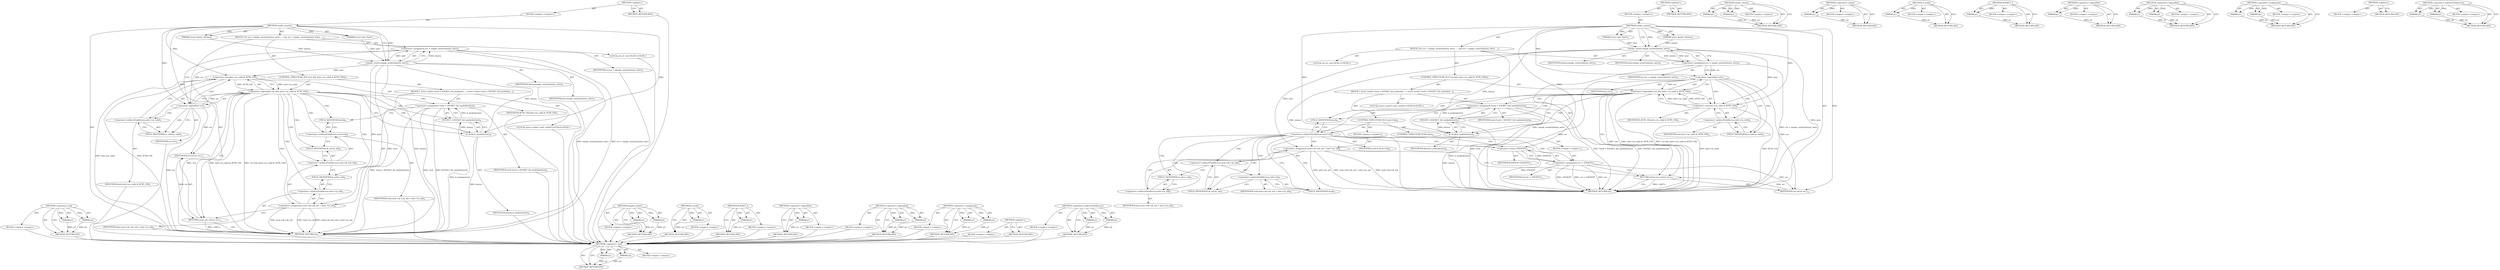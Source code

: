digraph "&lt;operator&gt;.indirectFieldAccess" {
vulnerable_87 [label=<(METHOD,&lt;operator&gt;.and)>];
vulnerable_88 [label=<(PARAM,p1)>];
vulnerable_89 [label=<(PARAM,p2)>];
vulnerable_90 [label=<(BLOCK,&lt;empty&gt;,&lt;empty&gt;)>];
vulnerable_91 [label=<(METHOD_RETURN,ANY)>];
vulnerable_6 [label=<(METHOD,&lt;global&gt;)<SUB>1</SUB>>];
vulnerable_7 [label=<(BLOCK,&lt;empty&gt;,&lt;empty&gt;)<SUB>1</SUB>>];
vulnerable_8 [label=<(METHOD,sockfs_setattr)<SUB>1</SUB>>];
vulnerable_9 [label=<(PARAM,struct dentry *dentry)<SUB>1</SUB>>];
vulnerable_10 [label=<(PARAM,struct iattr *iattr)<SUB>1</SUB>>];
vulnerable_11 [label=<(BLOCK,{
	int err = simple_setattr(dentry, iattr);

 	...,{
	int err = simple_setattr(dentry, iattr);

 	...)<SUB>2</SUB>>];
vulnerable_12 [label="<(LOCAL,int err: int)<SUB>3</SUB>>"];
vulnerable_13 [label=<(&lt;operator&gt;.assignment,err = simple_setattr(dentry, iattr))<SUB>3</SUB>>];
vulnerable_14 [label=<(IDENTIFIER,err,err = simple_setattr(dentry, iattr))<SUB>3</SUB>>];
vulnerable_15 [label=<(simple_setattr,simple_setattr(dentry, iattr))<SUB>3</SUB>>];
vulnerable_16 [label=<(IDENTIFIER,dentry,simple_setattr(dentry, iattr))<SUB>3</SUB>>];
vulnerable_17 [label=<(IDENTIFIER,iattr,simple_setattr(dentry, iattr))<SUB>3</SUB>>];
vulnerable_18 [label=<(CONTROL_STRUCTURE,IF,if (!err &amp;&amp; (iattr-&gt;ia_valid &amp; ATTR_UID)))<SUB>5</SUB>>];
vulnerable_19 [label=<(&lt;operator&gt;.logicalAnd,!err &amp;&amp; (iattr-&gt;ia_valid &amp; ATTR_UID))<SUB>5</SUB>>];
vulnerable_20 [label=<(&lt;operator&gt;.logicalNot,!err)<SUB>5</SUB>>];
vulnerable_21 [label=<(IDENTIFIER,err,!err)<SUB>5</SUB>>];
vulnerable_22 [label=<(&lt;operator&gt;.and,iattr-&gt;ia_valid &amp; ATTR_UID)<SUB>5</SUB>>];
vulnerable_23 [label=<(&lt;operator&gt;.indirectFieldAccess,iattr-&gt;ia_valid)<SUB>5</SUB>>];
vulnerable_24 [label=<(IDENTIFIER,iattr,iattr-&gt;ia_valid &amp; ATTR_UID)<SUB>5</SUB>>];
vulnerable_25 [label=<(FIELD_IDENTIFIER,ia_valid,ia_valid)<SUB>5</SUB>>];
vulnerable_26 [label=<(IDENTIFIER,ATTR_UID,iattr-&gt;ia_valid &amp; ATTR_UID)<SUB>5</SUB>>];
vulnerable_27 [label=<(BLOCK,{
 		struct socket *sock = SOCKET_I(d_inode(den...,{
 		struct socket *sock = SOCKET_I(d_inode(den...)<SUB>5</SUB>>];
vulnerable_28 [label="<(LOCAL,struct socket* sock: socket*)<SUB>6</SUB>>"];
vulnerable_29 [label=<(&lt;operator&gt;.assignment,*sock = SOCKET_I(d_inode(dentry)))<SUB>6</SUB>>];
vulnerable_30 [label=<(IDENTIFIER,sock,*sock = SOCKET_I(d_inode(dentry)))<SUB>6</SUB>>];
vulnerable_31 [label=<(SOCKET_I,SOCKET_I(d_inode(dentry)))<SUB>6</SUB>>];
vulnerable_32 [label=<(d_inode,d_inode(dentry))<SUB>6</SUB>>];
vulnerable_33 [label=<(IDENTIFIER,dentry,d_inode(dentry))<SUB>6</SUB>>];
vulnerable_34 [label=<(&lt;operator&gt;.assignment,sock-&gt;sk-&gt;sk_uid = iattr-&gt;ia_uid)<SUB>8</SUB>>];
vulnerable_35 [label=<(&lt;operator&gt;.indirectFieldAccess,sock-&gt;sk-&gt;sk_uid)<SUB>8</SUB>>];
vulnerable_36 [label=<(&lt;operator&gt;.indirectFieldAccess,sock-&gt;sk)<SUB>8</SUB>>];
vulnerable_37 [label=<(IDENTIFIER,sock,sock-&gt;sk-&gt;sk_uid = iattr-&gt;ia_uid)<SUB>8</SUB>>];
vulnerable_38 [label=<(FIELD_IDENTIFIER,sk,sk)<SUB>8</SUB>>];
vulnerable_39 [label=<(FIELD_IDENTIFIER,sk_uid,sk_uid)<SUB>8</SUB>>];
vulnerable_40 [label=<(&lt;operator&gt;.indirectFieldAccess,iattr-&gt;ia_uid)<SUB>8</SUB>>];
vulnerable_41 [label=<(IDENTIFIER,iattr,sock-&gt;sk-&gt;sk_uid = iattr-&gt;ia_uid)<SUB>8</SUB>>];
vulnerable_42 [label=<(FIELD_IDENTIFIER,ia_uid,ia_uid)<SUB>8</SUB>>];
vulnerable_43 [label=<(RETURN,return err;,return err;)<SUB>11</SUB>>];
vulnerable_44 [label=<(IDENTIFIER,err,return err;)<SUB>11</SUB>>];
vulnerable_45 [label=<(METHOD_RETURN,int)<SUB>1</SUB>>];
vulnerable_47 [label=<(METHOD_RETURN,ANY)<SUB>1</SUB>>];
vulnerable_73 [label=<(METHOD,simple_setattr)>];
vulnerable_74 [label=<(PARAM,p1)>];
vulnerable_75 [label=<(PARAM,p2)>];
vulnerable_76 [label=<(BLOCK,&lt;empty&gt;,&lt;empty&gt;)>];
vulnerable_77 [label=<(METHOD_RETURN,ANY)>];
vulnerable_101 [label=<(METHOD,d_inode)>];
vulnerable_102 [label=<(PARAM,p1)>];
vulnerable_103 [label=<(BLOCK,&lt;empty&gt;,&lt;empty&gt;)>];
vulnerable_104 [label=<(METHOD_RETURN,ANY)>];
vulnerable_97 [label=<(METHOD,SOCKET_I)>];
vulnerable_98 [label=<(PARAM,p1)>];
vulnerable_99 [label=<(BLOCK,&lt;empty&gt;,&lt;empty&gt;)>];
vulnerable_100 [label=<(METHOD_RETURN,ANY)>];
vulnerable_83 [label=<(METHOD,&lt;operator&gt;.logicalNot)>];
vulnerable_84 [label=<(PARAM,p1)>];
vulnerable_85 [label=<(BLOCK,&lt;empty&gt;,&lt;empty&gt;)>];
vulnerable_86 [label=<(METHOD_RETURN,ANY)>];
vulnerable_78 [label=<(METHOD,&lt;operator&gt;.logicalAnd)>];
vulnerable_79 [label=<(PARAM,p1)>];
vulnerable_80 [label=<(PARAM,p2)>];
vulnerable_81 [label=<(BLOCK,&lt;empty&gt;,&lt;empty&gt;)>];
vulnerable_82 [label=<(METHOD_RETURN,ANY)>];
vulnerable_68 [label=<(METHOD,&lt;operator&gt;.assignment)>];
vulnerable_69 [label=<(PARAM,p1)>];
vulnerable_70 [label=<(PARAM,p2)>];
vulnerable_71 [label=<(BLOCK,&lt;empty&gt;,&lt;empty&gt;)>];
vulnerable_72 [label=<(METHOD_RETURN,ANY)>];
vulnerable_62 [label=<(METHOD,&lt;global&gt;)<SUB>1</SUB>>];
vulnerable_63 [label=<(BLOCK,&lt;empty&gt;,&lt;empty&gt;)>];
vulnerable_64 [label=<(METHOD_RETURN,ANY)>];
vulnerable_92 [label=<(METHOD,&lt;operator&gt;.indirectFieldAccess)>];
vulnerable_93 [label=<(PARAM,p1)>];
vulnerable_94 [label=<(PARAM,p2)>];
vulnerable_95 [label=<(BLOCK,&lt;empty&gt;,&lt;empty&gt;)>];
vulnerable_96 [label=<(METHOD_RETURN,ANY)>];
fixed_98 [label=<(METHOD,&lt;operator&gt;.and)>];
fixed_99 [label=<(PARAM,p1)>];
fixed_100 [label=<(PARAM,p2)>];
fixed_101 [label=<(BLOCK,&lt;empty&gt;,&lt;empty&gt;)>];
fixed_102 [label=<(METHOD_RETURN,ANY)>];
fixed_6 [label=<(METHOD,&lt;global&gt;)<SUB>1</SUB>>];
fixed_7 [label=<(BLOCK,&lt;empty&gt;,&lt;empty&gt;)<SUB>1</SUB>>];
fixed_8 [label=<(METHOD,sockfs_setattr)<SUB>1</SUB>>];
fixed_9 [label=<(PARAM,struct dentry *dentry)<SUB>1</SUB>>];
fixed_10 [label=<(PARAM,struct iattr *iattr)<SUB>1</SUB>>];
fixed_11 [label=<(BLOCK,{
	int err = simple_setattr(dentry, iattr);

 	...,{
	int err = simple_setattr(dentry, iattr);

 	...)<SUB>2</SUB>>];
fixed_12 [label="<(LOCAL,int err: int)<SUB>3</SUB>>"];
fixed_13 [label=<(&lt;operator&gt;.assignment,err = simple_setattr(dentry, iattr))<SUB>3</SUB>>];
fixed_14 [label=<(IDENTIFIER,err,err = simple_setattr(dentry, iattr))<SUB>3</SUB>>];
fixed_15 [label=<(simple_setattr,simple_setattr(dentry, iattr))<SUB>3</SUB>>];
fixed_16 [label=<(IDENTIFIER,dentry,simple_setattr(dentry, iattr))<SUB>3</SUB>>];
fixed_17 [label=<(IDENTIFIER,iattr,simple_setattr(dentry, iattr))<SUB>3</SUB>>];
fixed_18 [label=<(CONTROL_STRUCTURE,IF,if (!err &amp;&amp; (iattr-&gt;ia_valid &amp; ATTR_UID)))<SUB>5</SUB>>];
fixed_19 [label=<(&lt;operator&gt;.logicalAnd,!err &amp;&amp; (iattr-&gt;ia_valid &amp; ATTR_UID))<SUB>5</SUB>>];
fixed_20 [label=<(&lt;operator&gt;.logicalNot,!err)<SUB>5</SUB>>];
fixed_21 [label=<(IDENTIFIER,err,!err)<SUB>5</SUB>>];
fixed_22 [label=<(&lt;operator&gt;.and,iattr-&gt;ia_valid &amp; ATTR_UID)<SUB>5</SUB>>];
fixed_23 [label=<(&lt;operator&gt;.indirectFieldAccess,iattr-&gt;ia_valid)<SUB>5</SUB>>];
fixed_24 [label=<(IDENTIFIER,iattr,iattr-&gt;ia_valid &amp; ATTR_UID)<SUB>5</SUB>>];
fixed_25 [label=<(FIELD_IDENTIFIER,ia_valid,ia_valid)<SUB>5</SUB>>];
fixed_26 [label=<(IDENTIFIER,ATTR_UID,iattr-&gt;ia_valid &amp; ATTR_UID)<SUB>5</SUB>>];
fixed_27 [label=<(BLOCK,{
 		struct socket *sock = SOCKET_I(d_inode(den...,{
 		struct socket *sock = SOCKET_I(d_inode(den...)<SUB>5</SUB>>];
fixed_28 [label="<(LOCAL,struct socket* sock: socket*)<SUB>6</SUB>>"];
fixed_29 [label=<(&lt;operator&gt;.assignment,*sock = SOCKET_I(d_inode(dentry)))<SUB>6</SUB>>];
fixed_30 [label=<(IDENTIFIER,sock,*sock = SOCKET_I(d_inode(dentry)))<SUB>6</SUB>>];
fixed_31 [label=<(SOCKET_I,SOCKET_I(d_inode(dentry)))<SUB>6</SUB>>];
fixed_32 [label=<(d_inode,d_inode(dentry))<SUB>6</SUB>>];
fixed_33 [label=<(IDENTIFIER,dentry,d_inode(dentry))<SUB>6</SUB>>];
fixed_34 [label=<(CONTROL_STRUCTURE,IF,if (sock-&gt;sk))<SUB>8</SUB>>];
fixed_35 [label=<(&lt;operator&gt;.indirectFieldAccess,sock-&gt;sk)<SUB>8</SUB>>];
fixed_36 [label=<(IDENTIFIER,sock,if (sock-&gt;sk))<SUB>8</SUB>>];
fixed_37 [label=<(FIELD_IDENTIFIER,sk,sk)<SUB>8</SUB>>];
fixed_38 [label=<(BLOCK,&lt;empty&gt;,&lt;empty&gt;)<SUB>9</SUB>>];
fixed_39 [label=<(&lt;operator&gt;.assignment,sock-&gt;sk-&gt;sk_uid = iattr-&gt;ia_uid)<SUB>9</SUB>>];
fixed_40 [label=<(&lt;operator&gt;.indirectFieldAccess,sock-&gt;sk-&gt;sk_uid)<SUB>9</SUB>>];
fixed_41 [label=<(&lt;operator&gt;.indirectFieldAccess,sock-&gt;sk)<SUB>9</SUB>>];
fixed_42 [label=<(IDENTIFIER,sock,sock-&gt;sk-&gt;sk_uid = iattr-&gt;ia_uid)<SUB>9</SUB>>];
fixed_43 [label=<(FIELD_IDENTIFIER,sk,sk)<SUB>9</SUB>>];
fixed_44 [label=<(FIELD_IDENTIFIER,sk_uid,sk_uid)<SUB>9</SUB>>];
fixed_45 [label=<(&lt;operator&gt;.indirectFieldAccess,iattr-&gt;ia_uid)<SUB>9</SUB>>];
fixed_46 [label=<(IDENTIFIER,iattr,sock-&gt;sk-&gt;sk_uid = iattr-&gt;ia_uid)<SUB>9</SUB>>];
fixed_47 [label=<(FIELD_IDENTIFIER,ia_uid,ia_uid)<SUB>9</SUB>>];
fixed_48 [label=<(CONTROL_STRUCTURE,ELSE,else)<SUB>11</SUB>>];
fixed_49 [label=<(BLOCK,&lt;empty&gt;,&lt;empty&gt;)<SUB>11</SUB>>];
fixed_50 [label=<(&lt;operator&gt;.assignment,err = -ENOENT)<SUB>11</SUB>>];
fixed_51 [label=<(IDENTIFIER,err,err = -ENOENT)<SUB>11</SUB>>];
fixed_52 [label=<(&lt;operator&gt;.minus,-ENOENT)<SUB>11</SUB>>];
fixed_53 [label=<(IDENTIFIER,ENOENT,-ENOENT)<SUB>11</SUB>>];
fixed_54 [label=<(RETURN,return err;,return err;)<SUB>14</SUB>>];
fixed_55 [label=<(IDENTIFIER,err,return err;)<SUB>14</SUB>>];
fixed_56 [label=<(METHOD_RETURN,int)<SUB>1</SUB>>];
fixed_58 [label=<(METHOD_RETURN,ANY)<SUB>1</SUB>>];
fixed_84 [label=<(METHOD,simple_setattr)>];
fixed_85 [label=<(PARAM,p1)>];
fixed_86 [label=<(PARAM,p2)>];
fixed_87 [label=<(BLOCK,&lt;empty&gt;,&lt;empty&gt;)>];
fixed_88 [label=<(METHOD_RETURN,ANY)>];
fixed_116 [label=<(METHOD,&lt;operator&gt;.minus)>];
fixed_117 [label=<(PARAM,p1)>];
fixed_118 [label=<(BLOCK,&lt;empty&gt;,&lt;empty&gt;)>];
fixed_119 [label=<(METHOD_RETURN,ANY)>];
fixed_112 [label=<(METHOD,d_inode)>];
fixed_113 [label=<(PARAM,p1)>];
fixed_114 [label=<(BLOCK,&lt;empty&gt;,&lt;empty&gt;)>];
fixed_115 [label=<(METHOD_RETURN,ANY)>];
fixed_108 [label=<(METHOD,SOCKET_I)>];
fixed_109 [label=<(PARAM,p1)>];
fixed_110 [label=<(BLOCK,&lt;empty&gt;,&lt;empty&gt;)>];
fixed_111 [label=<(METHOD_RETURN,ANY)>];
fixed_94 [label=<(METHOD,&lt;operator&gt;.logicalNot)>];
fixed_95 [label=<(PARAM,p1)>];
fixed_96 [label=<(BLOCK,&lt;empty&gt;,&lt;empty&gt;)>];
fixed_97 [label=<(METHOD_RETURN,ANY)>];
fixed_89 [label=<(METHOD,&lt;operator&gt;.logicalAnd)>];
fixed_90 [label=<(PARAM,p1)>];
fixed_91 [label=<(PARAM,p2)>];
fixed_92 [label=<(BLOCK,&lt;empty&gt;,&lt;empty&gt;)>];
fixed_93 [label=<(METHOD_RETURN,ANY)>];
fixed_79 [label=<(METHOD,&lt;operator&gt;.assignment)>];
fixed_80 [label=<(PARAM,p1)>];
fixed_81 [label=<(PARAM,p2)>];
fixed_82 [label=<(BLOCK,&lt;empty&gt;,&lt;empty&gt;)>];
fixed_83 [label=<(METHOD_RETURN,ANY)>];
fixed_73 [label=<(METHOD,&lt;global&gt;)<SUB>1</SUB>>];
fixed_74 [label=<(BLOCK,&lt;empty&gt;,&lt;empty&gt;)>];
fixed_75 [label=<(METHOD_RETURN,ANY)>];
fixed_103 [label=<(METHOD,&lt;operator&gt;.indirectFieldAccess)>];
fixed_104 [label=<(PARAM,p1)>];
fixed_105 [label=<(PARAM,p2)>];
fixed_106 [label=<(BLOCK,&lt;empty&gt;,&lt;empty&gt;)>];
fixed_107 [label=<(METHOD_RETURN,ANY)>];
vulnerable_87 -> vulnerable_88  [key=0, label="AST: "];
vulnerable_87 -> vulnerable_88  [key=1, label="DDG: "];
vulnerable_87 -> vulnerable_90  [key=0, label="AST: "];
vulnerable_87 -> vulnerable_89  [key=0, label="AST: "];
vulnerable_87 -> vulnerable_89  [key=1, label="DDG: "];
vulnerable_87 -> vulnerable_91  [key=0, label="AST: "];
vulnerable_87 -> vulnerable_91  [key=1, label="CFG: "];
vulnerable_88 -> vulnerable_91  [key=0, label="DDG: p1"];
vulnerable_89 -> vulnerable_91  [key=0, label="DDG: p2"];
vulnerable_90 -> fixed_98  [key=0];
vulnerable_91 -> fixed_98  [key=0];
vulnerable_6 -> vulnerable_7  [key=0, label="AST: "];
vulnerable_6 -> vulnerable_47  [key=0, label="AST: "];
vulnerable_6 -> vulnerable_47  [key=1, label="CFG: "];
vulnerable_7 -> vulnerable_8  [key=0, label="AST: "];
vulnerable_8 -> vulnerable_9  [key=0, label="AST: "];
vulnerable_8 -> vulnerable_9  [key=1, label="DDG: "];
vulnerable_8 -> vulnerable_10  [key=0, label="AST: "];
vulnerable_8 -> vulnerable_10  [key=1, label="DDG: "];
vulnerable_8 -> vulnerable_11  [key=0, label="AST: "];
vulnerable_8 -> vulnerable_45  [key=0, label="AST: "];
vulnerable_8 -> vulnerable_15  [key=0, label="CFG: "];
vulnerable_8 -> vulnerable_15  [key=1, label="DDG: "];
vulnerable_8 -> vulnerable_44  [key=0, label="DDG: "];
vulnerable_8 -> vulnerable_20  [key=0, label="DDG: "];
vulnerable_8 -> vulnerable_22  [key=0, label="DDG: "];
vulnerable_8 -> vulnerable_32  [key=0, label="DDG: "];
vulnerable_9 -> vulnerable_15  [key=0, label="DDG: dentry"];
vulnerable_10 -> vulnerable_15  [key=0, label="DDG: iattr"];
vulnerable_11 -> vulnerable_12  [key=0, label="AST: "];
vulnerable_11 -> vulnerable_13  [key=0, label="AST: "];
vulnerable_11 -> vulnerable_18  [key=0, label="AST: "];
vulnerable_11 -> vulnerable_43  [key=0, label="AST: "];
vulnerable_12 -> fixed_98  [key=0];
vulnerable_13 -> vulnerable_14  [key=0, label="AST: "];
vulnerable_13 -> vulnerable_15  [key=0, label="AST: "];
vulnerable_13 -> vulnerable_20  [key=0, label="CFG: "];
vulnerable_13 -> vulnerable_20  [key=1, label="DDG: err"];
vulnerable_13 -> vulnerable_45  [key=0, label="DDG: simple_setattr(dentry, iattr)"];
vulnerable_13 -> vulnerable_45  [key=1, label="DDG: err = simple_setattr(dentry, iattr)"];
vulnerable_14 -> fixed_98  [key=0];
vulnerable_15 -> vulnerable_16  [key=0, label="AST: "];
vulnerable_15 -> vulnerable_17  [key=0, label="AST: "];
vulnerable_15 -> vulnerable_13  [key=0, label="CFG: "];
vulnerable_15 -> vulnerable_13  [key=1, label="DDG: dentry"];
vulnerable_15 -> vulnerable_13  [key=2, label="DDG: iattr"];
vulnerable_15 -> vulnerable_45  [key=0, label="DDG: dentry"];
vulnerable_15 -> vulnerable_45  [key=1, label="DDG: iattr"];
vulnerable_15 -> vulnerable_34  [key=0, label="DDG: iattr"];
vulnerable_15 -> vulnerable_22  [key=0, label="DDG: iattr"];
vulnerable_15 -> vulnerable_32  [key=0, label="DDG: dentry"];
vulnerable_16 -> fixed_98  [key=0];
vulnerable_17 -> fixed_98  [key=0];
vulnerable_18 -> vulnerable_19  [key=0, label="AST: "];
vulnerable_18 -> vulnerable_27  [key=0, label="AST: "];
vulnerable_19 -> vulnerable_20  [key=0, label="AST: "];
vulnerable_19 -> vulnerable_22  [key=0, label="AST: "];
vulnerable_19 -> vulnerable_32  [key=0, label="CFG: "];
vulnerable_19 -> vulnerable_32  [key=1, label="CDG: "];
vulnerable_19 -> vulnerable_43  [key=0, label="CFG: "];
vulnerable_19 -> vulnerable_45  [key=0, label="DDG: !err"];
vulnerable_19 -> vulnerable_45  [key=1, label="DDG: iattr-&gt;ia_valid &amp; ATTR_UID"];
vulnerable_19 -> vulnerable_45  [key=2, label="DDG: !err &amp;&amp; (iattr-&gt;ia_valid &amp; ATTR_UID)"];
vulnerable_19 -> vulnerable_40  [key=0, label="CDG: "];
vulnerable_19 -> vulnerable_29  [key=0, label="CDG: "];
vulnerable_19 -> vulnerable_34  [key=0, label="CDG: "];
vulnerable_19 -> vulnerable_42  [key=0, label="CDG: "];
vulnerable_19 -> vulnerable_36  [key=0, label="CDG: "];
vulnerable_19 -> vulnerable_35  [key=0, label="CDG: "];
vulnerable_19 -> vulnerable_38  [key=0, label="CDG: "];
vulnerable_19 -> vulnerable_39  [key=0, label="CDG: "];
vulnerable_19 -> vulnerable_31  [key=0, label="CDG: "];
vulnerable_20 -> vulnerable_21  [key=0, label="AST: "];
vulnerable_20 -> vulnerable_19  [key=0, label="CFG: "];
vulnerable_20 -> vulnerable_19  [key=1, label="DDG: err"];
vulnerable_20 -> vulnerable_25  [key=0, label="CFG: "];
vulnerable_20 -> vulnerable_25  [key=1, label="CDG: "];
vulnerable_20 -> vulnerable_45  [key=0, label="DDG: err"];
vulnerable_20 -> vulnerable_44  [key=0, label="DDG: err"];
vulnerable_20 -> vulnerable_23  [key=0, label="CDG: "];
vulnerable_20 -> vulnerable_22  [key=0, label="CDG: "];
vulnerable_21 -> fixed_98  [key=0];
vulnerable_22 -> vulnerable_23  [key=0, label="AST: "];
vulnerable_22 -> vulnerable_26  [key=0, label="AST: "];
vulnerable_22 -> vulnerable_19  [key=0, label="CFG: "];
vulnerable_22 -> vulnerable_19  [key=1, label="DDG: iattr-&gt;ia_valid"];
vulnerable_22 -> vulnerable_19  [key=2, label="DDG: ATTR_UID"];
vulnerable_22 -> vulnerable_45  [key=0, label="DDG: iattr-&gt;ia_valid"];
vulnerable_22 -> vulnerable_45  [key=1, label="DDG: ATTR_UID"];
vulnerable_23 -> vulnerable_24  [key=0, label="AST: "];
vulnerable_23 -> vulnerable_25  [key=0, label="AST: "];
vulnerable_23 -> vulnerable_22  [key=0, label="CFG: "];
vulnerable_24 -> fixed_98  [key=0];
vulnerable_25 -> vulnerable_23  [key=0, label="CFG: "];
vulnerable_26 -> fixed_98  [key=0];
vulnerable_27 -> vulnerable_28  [key=0, label="AST: "];
vulnerable_27 -> vulnerable_29  [key=0, label="AST: "];
vulnerable_27 -> vulnerable_34  [key=0, label="AST: "];
vulnerable_28 -> fixed_98  [key=0];
vulnerable_29 -> vulnerable_30  [key=0, label="AST: "];
vulnerable_29 -> vulnerable_31  [key=0, label="AST: "];
vulnerable_29 -> vulnerable_38  [key=0, label="CFG: "];
vulnerable_29 -> vulnerable_45  [key=0, label="DDG: sock"];
vulnerable_29 -> vulnerable_45  [key=1, label="DDG: SOCKET_I(d_inode(dentry))"];
vulnerable_29 -> vulnerable_45  [key=2, label="DDG: *sock = SOCKET_I(d_inode(dentry))"];
vulnerable_30 -> fixed_98  [key=0];
vulnerable_31 -> vulnerable_32  [key=0, label="AST: "];
vulnerable_31 -> vulnerable_29  [key=0, label="CFG: "];
vulnerable_31 -> vulnerable_29  [key=1, label="DDG: d_inode(dentry)"];
vulnerable_31 -> vulnerable_45  [key=0, label="DDG: d_inode(dentry)"];
vulnerable_32 -> vulnerable_33  [key=0, label="AST: "];
vulnerable_32 -> vulnerable_31  [key=0, label="CFG: "];
vulnerable_32 -> vulnerable_31  [key=1, label="DDG: dentry"];
vulnerable_32 -> vulnerable_45  [key=0, label="DDG: dentry"];
vulnerable_33 -> fixed_98  [key=0];
vulnerable_34 -> vulnerable_35  [key=0, label="AST: "];
vulnerable_34 -> vulnerable_40  [key=0, label="AST: "];
vulnerable_34 -> vulnerable_43  [key=0, label="CFG: "];
vulnerable_34 -> vulnerable_45  [key=0, label="DDG: sock-&gt;sk-&gt;sk_uid"];
vulnerable_34 -> vulnerable_45  [key=1, label="DDG: iattr-&gt;ia_uid"];
vulnerable_34 -> vulnerable_45  [key=2, label="DDG: sock-&gt;sk-&gt;sk_uid = iattr-&gt;ia_uid"];
vulnerable_35 -> vulnerable_36  [key=0, label="AST: "];
vulnerable_35 -> vulnerable_39  [key=0, label="AST: "];
vulnerable_35 -> vulnerable_42  [key=0, label="CFG: "];
vulnerable_36 -> vulnerable_37  [key=0, label="AST: "];
vulnerable_36 -> vulnerable_38  [key=0, label="AST: "];
vulnerable_36 -> vulnerable_39  [key=0, label="CFG: "];
vulnerable_37 -> fixed_98  [key=0];
vulnerable_38 -> vulnerable_36  [key=0, label="CFG: "];
vulnerable_39 -> vulnerable_35  [key=0, label="CFG: "];
vulnerable_40 -> vulnerable_41  [key=0, label="AST: "];
vulnerable_40 -> vulnerable_42  [key=0, label="AST: "];
vulnerable_40 -> vulnerable_34  [key=0, label="CFG: "];
vulnerable_41 -> fixed_98  [key=0];
vulnerable_42 -> vulnerable_40  [key=0, label="CFG: "];
vulnerable_43 -> vulnerable_44  [key=0, label="AST: "];
vulnerable_43 -> vulnerable_45  [key=0, label="CFG: "];
vulnerable_43 -> vulnerable_45  [key=1, label="DDG: &lt;RET&gt;"];
vulnerable_44 -> vulnerable_43  [key=0, label="DDG: err"];
vulnerable_45 -> fixed_98  [key=0];
vulnerable_47 -> fixed_98  [key=0];
vulnerable_73 -> vulnerable_74  [key=0, label="AST: "];
vulnerable_73 -> vulnerable_74  [key=1, label="DDG: "];
vulnerable_73 -> vulnerable_76  [key=0, label="AST: "];
vulnerable_73 -> vulnerable_75  [key=0, label="AST: "];
vulnerable_73 -> vulnerable_75  [key=1, label="DDG: "];
vulnerable_73 -> vulnerable_77  [key=0, label="AST: "];
vulnerable_73 -> vulnerable_77  [key=1, label="CFG: "];
vulnerable_74 -> vulnerable_77  [key=0, label="DDG: p1"];
vulnerable_75 -> vulnerable_77  [key=0, label="DDG: p2"];
vulnerable_76 -> fixed_98  [key=0];
vulnerable_77 -> fixed_98  [key=0];
vulnerable_101 -> vulnerable_102  [key=0, label="AST: "];
vulnerable_101 -> vulnerable_102  [key=1, label="DDG: "];
vulnerable_101 -> vulnerable_103  [key=0, label="AST: "];
vulnerable_101 -> vulnerable_104  [key=0, label="AST: "];
vulnerable_101 -> vulnerable_104  [key=1, label="CFG: "];
vulnerable_102 -> vulnerable_104  [key=0, label="DDG: p1"];
vulnerable_103 -> fixed_98  [key=0];
vulnerable_104 -> fixed_98  [key=0];
vulnerable_97 -> vulnerable_98  [key=0, label="AST: "];
vulnerable_97 -> vulnerable_98  [key=1, label="DDG: "];
vulnerable_97 -> vulnerable_99  [key=0, label="AST: "];
vulnerable_97 -> vulnerable_100  [key=0, label="AST: "];
vulnerable_97 -> vulnerable_100  [key=1, label="CFG: "];
vulnerable_98 -> vulnerable_100  [key=0, label="DDG: p1"];
vulnerable_99 -> fixed_98  [key=0];
vulnerable_100 -> fixed_98  [key=0];
vulnerable_83 -> vulnerable_84  [key=0, label="AST: "];
vulnerable_83 -> vulnerable_84  [key=1, label="DDG: "];
vulnerable_83 -> vulnerable_85  [key=0, label="AST: "];
vulnerable_83 -> vulnerable_86  [key=0, label="AST: "];
vulnerable_83 -> vulnerable_86  [key=1, label="CFG: "];
vulnerable_84 -> vulnerable_86  [key=0, label="DDG: p1"];
vulnerable_85 -> fixed_98  [key=0];
vulnerable_86 -> fixed_98  [key=0];
vulnerable_78 -> vulnerable_79  [key=0, label="AST: "];
vulnerable_78 -> vulnerable_79  [key=1, label="DDG: "];
vulnerable_78 -> vulnerable_81  [key=0, label="AST: "];
vulnerable_78 -> vulnerable_80  [key=0, label="AST: "];
vulnerable_78 -> vulnerable_80  [key=1, label="DDG: "];
vulnerable_78 -> vulnerable_82  [key=0, label="AST: "];
vulnerable_78 -> vulnerable_82  [key=1, label="CFG: "];
vulnerable_79 -> vulnerable_82  [key=0, label="DDG: p1"];
vulnerable_80 -> vulnerable_82  [key=0, label="DDG: p2"];
vulnerable_81 -> fixed_98  [key=0];
vulnerable_82 -> fixed_98  [key=0];
vulnerable_68 -> vulnerable_69  [key=0, label="AST: "];
vulnerable_68 -> vulnerable_69  [key=1, label="DDG: "];
vulnerable_68 -> vulnerable_71  [key=0, label="AST: "];
vulnerable_68 -> vulnerable_70  [key=0, label="AST: "];
vulnerable_68 -> vulnerable_70  [key=1, label="DDG: "];
vulnerable_68 -> vulnerable_72  [key=0, label="AST: "];
vulnerable_68 -> vulnerable_72  [key=1, label="CFG: "];
vulnerable_69 -> vulnerable_72  [key=0, label="DDG: p1"];
vulnerable_70 -> vulnerable_72  [key=0, label="DDG: p2"];
vulnerable_71 -> fixed_98  [key=0];
vulnerable_72 -> fixed_98  [key=0];
vulnerable_62 -> vulnerable_63  [key=0, label="AST: "];
vulnerable_62 -> vulnerable_64  [key=0, label="AST: "];
vulnerable_62 -> vulnerable_64  [key=1, label="CFG: "];
vulnerable_63 -> fixed_98  [key=0];
vulnerable_64 -> fixed_98  [key=0];
vulnerable_92 -> vulnerable_93  [key=0, label="AST: "];
vulnerable_92 -> vulnerable_93  [key=1, label="DDG: "];
vulnerable_92 -> vulnerable_95  [key=0, label="AST: "];
vulnerable_92 -> vulnerable_94  [key=0, label="AST: "];
vulnerable_92 -> vulnerable_94  [key=1, label="DDG: "];
vulnerable_92 -> vulnerable_96  [key=0, label="AST: "];
vulnerable_92 -> vulnerable_96  [key=1, label="CFG: "];
vulnerable_93 -> vulnerable_96  [key=0, label="DDG: p1"];
vulnerable_94 -> vulnerable_96  [key=0, label="DDG: p2"];
vulnerable_95 -> fixed_98  [key=0];
vulnerable_96 -> fixed_98  [key=0];
fixed_98 -> fixed_99  [key=0, label="AST: "];
fixed_98 -> fixed_99  [key=1, label="DDG: "];
fixed_98 -> fixed_101  [key=0, label="AST: "];
fixed_98 -> fixed_100  [key=0, label="AST: "];
fixed_98 -> fixed_100  [key=1, label="DDG: "];
fixed_98 -> fixed_102  [key=0, label="AST: "];
fixed_98 -> fixed_102  [key=1, label="CFG: "];
fixed_99 -> fixed_102  [key=0, label="DDG: p1"];
fixed_100 -> fixed_102  [key=0, label="DDG: p2"];
fixed_6 -> fixed_7  [key=0, label="AST: "];
fixed_6 -> fixed_58  [key=0, label="AST: "];
fixed_6 -> fixed_58  [key=1, label="CFG: "];
fixed_7 -> fixed_8  [key=0, label="AST: "];
fixed_8 -> fixed_9  [key=0, label="AST: "];
fixed_8 -> fixed_9  [key=1, label="DDG: "];
fixed_8 -> fixed_10  [key=0, label="AST: "];
fixed_8 -> fixed_10  [key=1, label="DDG: "];
fixed_8 -> fixed_11  [key=0, label="AST: "];
fixed_8 -> fixed_56  [key=0, label="AST: "];
fixed_8 -> fixed_15  [key=0, label="CFG: "];
fixed_8 -> fixed_15  [key=1, label="DDG: "];
fixed_8 -> fixed_55  [key=0, label="DDG: "];
fixed_8 -> fixed_20  [key=0, label="DDG: "];
fixed_8 -> fixed_22  [key=0, label="DDG: "];
fixed_8 -> fixed_32  [key=0, label="DDG: "];
fixed_8 -> fixed_52  [key=0, label="DDG: "];
fixed_9 -> fixed_15  [key=0, label="DDG: dentry"];
fixed_10 -> fixed_15  [key=0, label="DDG: iattr"];
fixed_11 -> fixed_12  [key=0, label="AST: "];
fixed_11 -> fixed_13  [key=0, label="AST: "];
fixed_11 -> fixed_18  [key=0, label="AST: "];
fixed_11 -> fixed_54  [key=0, label="AST: "];
fixed_13 -> fixed_14  [key=0, label="AST: "];
fixed_13 -> fixed_15  [key=0, label="AST: "];
fixed_13 -> fixed_20  [key=0, label="CFG: "];
fixed_13 -> fixed_20  [key=1, label="DDG: err"];
fixed_13 -> fixed_56  [key=0, label="DDG: simple_setattr(dentry, iattr)"];
fixed_13 -> fixed_56  [key=1, label="DDG: err = simple_setattr(dentry, iattr)"];
fixed_15 -> fixed_16  [key=0, label="AST: "];
fixed_15 -> fixed_17  [key=0, label="AST: "];
fixed_15 -> fixed_13  [key=0, label="CFG: "];
fixed_15 -> fixed_13  [key=1, label="DDG: dentry"];
fixed_15 -> fixed_13  [key=2, label="DDG: iattr"];
fixed_15 -> fixed_56  [key=0, label="DDG: dentry"];
fixed_15 -> fixed_56  [key=1, label="DDG: iattr"];
fixed_15 -> fixed_22  [key=0, label="DDG: iattr"];
fixed_15 -> fixed_39  [key=0, label="DDG: iattr"];
fixed_15 -> fixed_32  [key=0, label="DDG: dentry"];
fixed_18 -> fixed_19  [key=0, label="AST: "];
fixed_18 -> fixed_27  [key=0, label="AST: "];
fixed_19 -> fixed_20  [key=0, label="AST: "];
fixed_19 -> fixed_22  [key=0, label="AST: "];
fixed_19 -> fixed_32  [key=0, label="CFG: "];
fixed_19 -> fixed_32  [key=1, label="CDG: "];
fixed_19 -> fixed_54  [key=0, label="CFG: "];
fixed_19 -> fixed_56  [key=0, label="DDG: !err"];
fixed_19 -> fixed_56  [key=1, label="DDG: iattr-&gt;ia_valid &amp; ATTR_UID"];
fixed_19 -> fixed_56  [key=2, label="DDG: !err &amp;&amp; (iattr-&gt;ia_valid &amp; ATTR_UID)"];
fixed_19 -> fixed_37  [key=0, label="CDG: "];
fixed_19 -> fixed_29  [key=0, label="CDG: "];
fixed_19 -> fixed_35  [key=0, label="CDG: "];
fixed_19 -> fixed_31  [key=0, label="CDG: "];
fixed_20 -> fixed_21  [key=0, label="AST: "];
fixed_20 -> fixed_19  [key=0, label="CFG: "];
fixed_20 -> fixed_19  [key=1, label="DDG: err"];
fixed_20 -> fixed_25  [key=0, label="CFG: "];
fixed_20 -> fixed_25  [key=1, label="CDG: "];
fixed_20 -> fixed_56  [key=0, label="DDG: err"];
fixed_20 -> fixed_55  [key=0, label="DDG: err"];
fixed_20 -> fixed_23  [key=0, label="CDG: "];
fixed_20 -> fixed_22  [key=0, label="CDG: "];
fixed_22 -> fixed_23  [key=0, label="AST: "];
fixed_22 -> fixed_26  [key=0, label="AST: "];
fixed_22 -> fixed_19  [key=0, label="CFG: "];
fixed_22 -> fixed_19  [key=1, label="DDG: iattr-&gt;ia_valid"];
fixed_22 -> fixed_19  [key=2, label="DDG: ATTR_UID"];
fixed_22 -> fixed_56  [key=0, label="DDG: iattr-&gt;ia_valid"];
fixed_22 -> fixed_56  [key=1, label="DDG: ATTR_UID"];
fixed_23 -> fixed_24  [key=0, label="AST: "];
fixed_23 -> fixed_25  [key=0, label="AST: "];
fixed_23 -> fixed_22  [key=0, label="CFG: "];
fixed_25 -> fixed_23  [key=0, label="CFG: "];
fixed_27 -> fixed_28  [key=0, label="AST: "];
fixed_27 -> fixed_29  [key=0, label="AST: "];
fixed_27 -> fixed_34  [key=0, label="AST: "];
fixed_29 -> fixed_30  [key=0, label="AST: "];
fixed_29 -> fixed_31  [key=0, label="AST: "];
fixed_29 -> fixed_37  [key=0, label="CFG: "];
fixed_29 -> fixed_56  [key=0, label="DDG: sock"];
fixed_29 -> fixed_56  [key=1, label="DDG: SOCKET_I(d_inode(dentry))"];
fixed_29 -> fixed_56  [key=2, label="DDG: *sock = SOCKET_I(d_inode(dentry))"];
fixed_31 -> fixed_32  [key=0, label="AST: "];
fixed_31 -> fixed_29  [key=0, label="CFG: "];
fixed_31 -> fixed_29  [key=1, label="DDG: d_inode(dentry)"];
fixed_31 -> fixed_56  [key=0, label="DDG: d_inode(dentry)"];
fixed_32 -> fixed_33  [key=0, label="AST: "];
fixed_32 -> fixed_31  [key=0, label="CFG: "];
fixed_32 -> fixed_31  [key=1, label="DDG: dentry"];
fixed_32 -> fixed_56  [key=0, label="DDG: dentry"];
fixed_34 -> fixed_35  [key=0, label="AST: "];
fixed_34 -> fixed_38  [key=0, label="AST: "];
fixed_34 -> fixed_48  [key=0, label="AST: "];
fixed_35 -> fixed_36  [key=0, label="AST: "];
fixed_35 -> fixed_37  [key=0, label="AST: "];
fixed_35 -> fixed_43  [key=0, label="CFG: "];
fixed_35 -> fixed_43  [key=1, label="CDG: "];
fixed_35 -> fixed_52  [key=0, label="CFG: "];
fixed_35 -> fixed_52  [key=1, label="CDG: "];
fixed_35 -> fixed_47  [key=0, label="CDG: "];
fixed_35 -> fixed_41  [key=0, label="CDG: "];
fixed_35 -> fixed_45  [key=0, label="CDG: "];
fixed_35 -> fixed_40  [key=0, label="CDG: "];
fixed_35 -> fixed_50  [key=0, label="CDG: "];
fixed_35 -> fixed_44  [key=0, label="CDG: "];
fixed_35 -> fixed_39  [key=0, label="CDG: "];
fixed_37 -> fixed_35  [key=0, label="CFG: "];
fixed_38 -> fixed_39  [key=0, label="AST: "];
fixed_39 -> fixed_40  [key=0, label="AST: "];
fixed_39 -> fixed_45  [key=0, label="AST: "];
fixed_39 -> fixed_54  [key=0, label="CFG: "];
fixed_39 -> fixed_56  [key=0, label="DDG: sock-&gt;sk-&gt;sk_uid"];
fixed_39 -> fixed_56  [key=1, label="DDG: iattr-&gt;ia_uid"];
fixed_39 -> fixed_56  [key=2, label="DDG: sock-&gt;sk-&gt;sk_uid = iattr-&gt;ia_uid"];
fixed_40 -> fixed_41  [key=0, label="AST: "];
fixed_40 -> fixed_44  [key=0, label="AST: "];
fixed_40 -> fixed_47  [key=0, label="CFG: "];
fixed_41 -> fixed_42  [key=0, label="AST: "];
fixed_41 -> fixed_43  [key=0, label="AST: "];
fixed_41 -> fixed_44  [key=0, label="CFG: "];
fixed_43 -> fixed_41  [key=0, label="CFG: "];
fixed_44 -> fixed_40  [key=0, label="CFG: "];
fixed_45 -> fixed_46  [key=0, label="AST: "];
fixed_45 -> fixed_47  [key=0, label="AST: "];
fixed_45 -> fixed_39  [key=0, label="CFG: "];
fixed_47 -> fixed_45  [key=0, label="CFG: "];
fixed_48 -> fixed_49  [key=0, label="AST: "];
fixed_49 -> fixed_50  [key=0, label="AST: "];
fixed_50 -> fixed_51  [key=0, label="AST: "];
fixed_50 -> fixed_52  [key=0, label="AST: "];
fixed_50 -> fixed_54  [key=0, label="CFG: "];
fixed_50 -> fixed_56  [key=0, label="DDG: err"];
fixed_50 -> fixed_56  [key=1, label="DDG: -ENOENT"];
fixed_50 -> fixed_56  [key=2, label="DDG: err = -ENOENT"];
fixed_50 -> fixed_55  [key=0, label="DDG: err"];
fixed_52 -> fixed_53  [key=0, label="AST: "];
fixed_52 -> fixed_50  [key=0, label="CFG: "];
fixed_52 -> fixed_50  [key=1, label="DDG: ENOENT"];
fixed_52 -> fixed_56  [key=0, label="DDG: ENOENT"];
fixed_54 -> fixed_55  [key=0, label="AST: "];
fixed_54 -> fixed_56  [key=0, label="CFG: "];
fixed_54 -> fixed_56  [key=1, label="DDG: &lt;RET&gt;"];
fixed_55 -> fixed_54  [key=0, label="DDG: err"];
fixed_84 -> fixed_85  [key=0, label="AST: "];
fixed_84 -> fixed_85  [key=1, label="DDG: "];
fixed_84 -> fixed_87  [key=0, label="AST: "];
fixed_84 -> fixed_86  [key=0, label="AST: "];
fixed_84 -> fixed_86  [key=1, label="DDG: "];
fixed_84 -> fixed_88  [key=0, label="AST: "];
fixed_84 -> fixed_88  [key=1, label="CFG: "];
fixed_85 -> fixed_88  [key=0, label="DDG: p1"];
fixed_86 -> fixed_88  [key=0, label="DDG: p2"];
fixed_116 -> fixed_117  [key=0, label="AST: "];
fixed_116 -> fixed_117  [key=1, label="DDG: "];
fixed_116 -> fixed_118  [key=0, label="AST: "];
fixed_116 -> fixed_119  [key=0, label="AST: "];
fixed_116 -> fixed_119  [key=1, label="CFG: "];
fixed_117 -> fixed_119  [key=0, label="DDG: p1"];
fixed_112 -> fixed_113  [key=0, label="AST: "];
fixed_112 -> fixed_113  [key=1, label="DDG: "];
fixed_112 -> fixed_114  [key=0, label="AST: "];
fixed_112 -> fixed_115  [key=0, label="AST: "];
fixed_112 -> fixed_115  [key=1, label="CFG: "];
fixed_113 -> fixed_115  [key=0, label="DDG: p1"];
fixed_108 -> fixed_109  [key=0, label="AST: "];
fixed_108 -> fixed_109  [key=1, label="DDG: "];
fixed_108 -> fixed_110  [key=0, label="AST: "];
fixed_108 -> fixed_111  [key=0, label="AST: "];
fixed_108 -> fixed_111  [key=1, label="CFG: "];
fixed_109 -> fixed_111  [key=0, label="DDG: p1"];
fixed_94 -> fixed_95  [key=0, label="AST: "];
fixed_94 -> fixed_95  [key=1, label="DDG: "];
fixed_94 -> fixed_96  [key=0, label="AST: "];
fixed_94 -> fixed_97  [key=0, label="AST: "];
fixed_94 -> fixed_97  [key=1, label="CFG: "];
fixed_95 -> fixed_97  [key=0, label="DDG: p1"];
fixed_89 -> fixed_90  [key=0, label="AST: "];
fixed_89 -> fixed_90  [key=1, label="DDG: "];
fixed_89 -> fixed_92  [key=0, label="AST: "];
fixed_89 -> fixed_91  [key=0, label="AST: "];
fixed_89 -> fixed_91  [key=1, label="DDG: "];
fixed_89 -> fixed_93  [key=0, label="AST: "];
fixed_89 -> fixed_93  [key=1, label="CFG: "];
fixed_90 -> fixed_93  [key=0, label="DDG: p1"];
fixed_91 -> fixed_93  [key=0, label="DDG: p2"];
fixed_79 -> fixed_80  [key=0, label="AST: "];
fixed_79 -> fixed_80  [key=1, label="DDG: "];
fixed_79 -> fixed_82  [key=0, label="AST: "];
fixed_79 -> fixed_81  [key=0, label="AST: "];
fixed_79 -> fixed_81  [key=1, label="DDG: "];
fixed_79 -> fixed_83  [key=0, label="AST: "];
fixed_79 -> fixed_83  [key=1, label="CFG: "];
fixed_80 -> fixed_83  [key=0, label="DDG: p1"];
fixed_81 -> fixed_83  [key=0, label="DDG: p2"];
fixed_73 -> fixed_74  [key=0, label="AST: "];
fixed_73 -> fixed_75  [key=0, label="AST: "];
fixed_73 -> fixed_75  [key=1, label="CFG: "];
fixed_103 -> fixed_104  [key=0, label="AST: "];
fixed_103 -> fixed_104  [key=1, label="DDG: "];
fixed_103 -> fixed_106  [key=0, label="AST: "];
fixed_103 -> fixed_105  [key=0, label="AST: "];
fixed_103 -> fixed_105  [key=1, label="DDG: "];
fixed_103 -> fixed_107  [key=0, label="AST: "];
fixed_103 -> fixed_107  [key=1, label="CFG: "];
fixed_104 -> fixed_107  [key=0, label="DDG: p1"];
fixed_105 -> fixed_107  [key=0, label="DDG: p2"];
}

